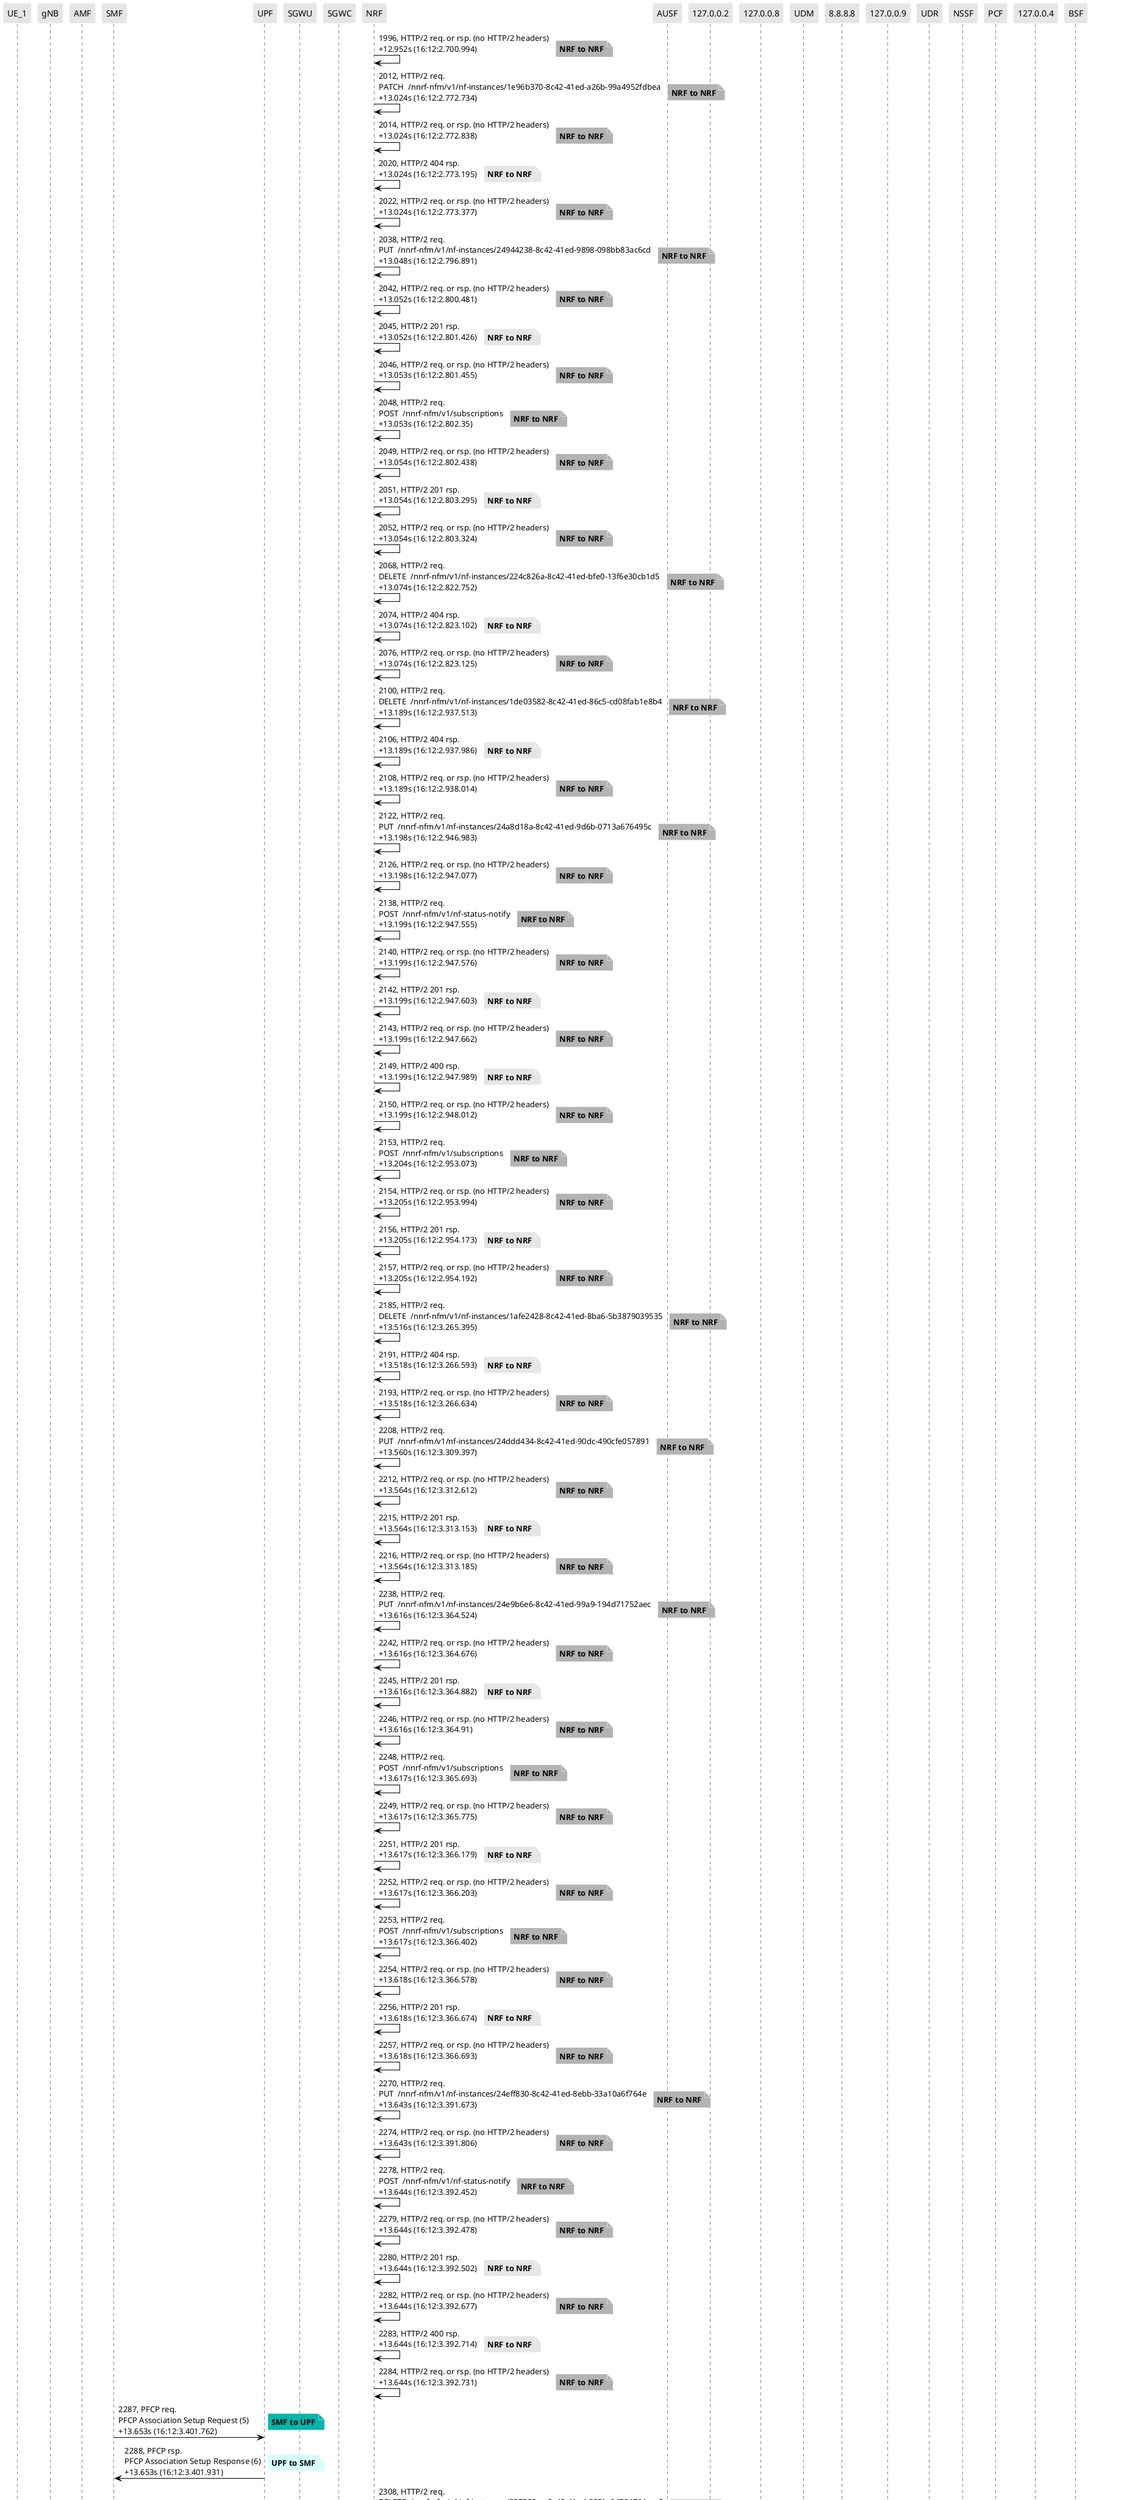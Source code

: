 @startuml
skinparam shadowing false
skinparam NoteBorderColor white
skinparam sequence {
    ArrowColor black
    LifeLineBorderColor black
    LifeLineBackgroundColor black
    ParticipantBorderColor white
    ParticipantBackgroundColor #e6e6e6
}
participant "UE_1"
participant "gNB"
participant "AMF"
participant "SMF"
participant "UPF"
participant "SGWU"
participant "SGWC"
participant "NRF"
participant "AUSF"
participant "127.0.0.2"
participant "127.0.0.8"
participant "UDM"
participant "8.8.8.8"
participant "127.0.0.9"
participant "UDR"
participant "NSSF"
participant "PCF"
participant "127.0.0.4"
participant "BSF"

"NRF" -> "NRF": 1996, HTTP/2 req. or rsp. (no HTTP/2 headers)\n+12.952s (16:12:2.700.994)

note right #b3b3b3
**NRF to NRF**
end note

"NRF" -> "NRF": 2012, HTTP/2 req.\nPATCH  /nnrf-nfm/v1/nf-instances/1e96b370-8c42-41ed-a26b-99a4952fdbea\n+13.024s (16:12:2.772.734)

note right #b3b3b3
**NRF to NRF**
end note

"NRF" -> "NRF": 2014, HTTP/2 req. or rsp. (no HTTP/2 headers)\n+13.024s (16:12:2.772.838)

note right #b3b3b3
**NRF to NRF**
end note

"NRF" -> "NRF": 2020, HTTP/2 404 rsp.\n+13.024s (16:12:2.773.195)

note right #e6e6e6
**NRF to NRF**
end note

"NRF" -> "NRF": 2022, HTTP/2 req. or rsp. (no HTTP/2 headers)\n+13.024s (16:12:2.773.377)

note right #b3b3b3
**NRF to NRF**
end note

"NRF" -> "NRF": 2038, HTTP/2 req.\nPUT  /nnrf-nfm/v1/nf-instances/24944238-8c42-41ed-9898-098bb83ac6cd\n+13.048s (16:12:2.796.891)

note right #b3b3b3
**NRF to NRF**
end note

"NRF" -> "NRF": 2042, HTTP/2 req. or rsp. (no HTTP/2 headers)\n+13.052s (16:12:2.800.481)

note right #b3b3b3
**NRF to NRF**
end note

"NRF" -> "NRF": 2045, HTTP/2 201 rsp.\n+13.052s (16:12:2.801.426)

note right #e6e6e6
**NRF to NRF**
end note

"NRF" -> "NRF": 2046, HTTP/2 req. or rsp. (no HTTP/2 headers)\n+13.053s (16:12:2.801.455)

note right #b3b3b3
**NRF to NRF**
end note

"NRF" -> "NRF": 2048, HTTP/2 req.\nPOST  /nnrf-nfm/v1/subscriptions\n+13.053s (16:12:2.802.35)

note right #b3b3b3
**NRF to NRF**
end note

"NRF" -> "NRF": 2049, HTTP/2 req. or rsp. (no HTTP/2 headers)\n+13.054s (16:12:2.802.438)

note right #b3b3b3
**NRF to NRF**
end note

"NRF" -> "NRF": 2051, HTTP/2 201 rsp.\n+13.054s (16:12:2.803.295)

note right #e6e6e6
**NRF to NRF**
end note

"NRF" -> "NRF": 2052, HTTP/2 req. or rsp. (no HTTP/2 headers)\n+13.054s (16:12:2.803.324)

note right #b3b3b3
**NRF to NRF**
end note

"NRF" -> "NRF": 2068, HTTP/2 req.\nDELETE  /nnrf-nfm/v1/nf-instances/224c826a-8c42-41ed-bfe0-13f6e30cb1d5\n+13.074s (16:12:2.822.752)

note right #b3b3b3
**NRF to NRF**
end note

"NRF" -> "NRF": 2074, HTTP/2 404 rsp.\n+13.074s (16:12:2.823.102)

note right #e6e6e6
**NRF to NRF**
end note

"NRF" -> "NRF": 2076, HTTP/2 req. or rsp. (no HTTP/2 headers)\n+13.074s (16:12:2.823.125)

note right #b3b3b3
**NRF to NRF**
end note

"NRF" -> "NRF": 2100, HTTP/2 req.\nDELETE  /nnrf-nfm/v1/nf-instances/1de03582-8c42-41ed-86c5-cd08fab1e8b4\n+13.189s (16:12:2.937.513)

note right #b3b3b3
**NRF to NRF**
end note

"NRF" -> "NRF": 2106, HTTP/2 404 rsp.\n+13.189s (16:12:2.937.986)

note right #e6e6e6
**NRF to NRF**
end note

"NRF" -> "NRF": 2108, HTTP/2 req. or rsp. (no HTTP/2 headers)\n+13.189s (16:12:2.938.014)

note right #b3b3b3
**NRF to NRF**
end note

"NRF" -> "NRF": 2122, HTTP/2 req.\nPUT  /nnrf-nfm/v1/nf-instances/24a8d18a-8c42-41ed-9d6b-0713a676495c\n+13.198s (16:12:2.946.983)

note right #b3b3b3
**NRF to NRF**
end note

"NRF" -> "NRF": 2126, HTTP/2 req. or rsp. (no HTTP/2 headers)\n+13.198s (16:12:2.947.077)

note right #b3b3b3
**NRF to NRF**
end note

"NRF" -> "NRF": 2138, HTTP/2 req.\nPOST  /nnrf-nfm/v1/nf-status-notify\n+13.199s (16:12:2.947.555)

note right #b3b3b3
**NRF to NRF**
end note

"NRF" -> "NRF": 2140, HTTP/2 req. or rsp. (no HTTP/2 headers)\n+13.199s (16:12:2.947.576)

note right #b3b3b3
**NRF to NRF**
end note

"NRF" -> "NRF": 2142, HTTP/2 201 rsp.\n+13.199s (16:12:2.947.603)

note right #e6e6e6
**NRF to NRF**
end note

"NRF" -> "NRF": 2143, HTTP/2 req. or rsp. (no HTTP/2 headers)\n+13.199s (16:12:2.947.662)

note right #b3b3b3
**NRF to NRF**
end note

"NRF" -> "NRF": 2149, HTTP/2 400 rsp.\n+13.199s (16:12:2.947.989)

note right #e6e6e6
**NRF to NRF**
end note

"NRF" -> "NRF": 2150, HTTP/2 req. or rsp. (no HTTP/2 headers)\n+13.199s (16:12:2.948.012)

note right #b3b3b3
**NRF to NRF**
end note

"NRF" -> "NRF": 2153, HTTP/2 req.\nPOST  /nnrf-nfm/v1/subscriptions\n+13.204s (16:12:2.953.073)

note right #b3b3b3
**NRF to NRF**
end note

"NRF" -> "NRF": 2154, HTTP/2 req. or rsp. (no HTTP/2 headers)\n+13.205s (16:12:2.953.994)

note right #b3b3b3
**NRF to NRF**
end note

"NRF" -> "NRF": 2156, HTTP/2 201 rsp.\n+13.205s (16:12:2.954.173)

note right #e6e6e6
**NRF to NRF**
end note

"NRF" -> "NRF": 2157, HTTP/2 req. or rsp. (no HTTP/2 headers)\n+13.205s (16:12:2.954.192)

note right #b3b3b3
**NRF to NRF**
end note

"NRF" -> "NRF": 2185, HTTP/2 req.\nDELETE  /nnrf-nfm/v1/nf-instances/1afe2428-8c42-41ed-8ba6-5b3879039535\n+13.516s (16:12:3.265.395)

note right #b3b3b3
**NRF to NRF**
end note

"NRF" -> "NRF": 2191, HTTP/2 404 rsp.\n+13.518s (16:12:3.266.593)

note right #e6e6e6
**NRF to NRF**
end note

"NRF" -> "NRF": 2193, HTTP/2 req. or rsp. (no HTTP/2 headers)\n+13.518s (16:12:3.266.634)

note right #b3b3b3
**NRF to NRF**
end note

"NRF" -> "NRF": 2208, HTTP/2 req.\nPUT  /nnrf-nfm/v1/nf-instances/24ddd434-8c42-41ed-90dc-490cfe057891\n+13.560s (16:12:3.309.397)

note right #b3b3b3
**NRF to NRF**
end note

"NRF" -> "NRF": 2212, HTTP/2 req. or rsp. (no HTTP/2 headers)\n+13.564s (16:12:3.312.612)

note right #b3b3b3
**NRF to NRF**
end note

"NRF" -> "NRF": 2215, HTTP/2 201 rsp.\n+13.564s (16:12:3.313.153)

note right #e6e6e6
**NRF to NRF**
end note

"NRF" -> "NRF": 2216, HTTP/2 req. or rsp. (no HTTP/2 headers)\n+13.564s (16:12:3.313.185)

note right #b3b3b3
**NRF to NRF**
end note

"NRF" -> "NRF": 2238, HTTP/2 req.\nPUT  /nnrf-nfm/v1/nf-instances/24e9b6e6-8c42-41ed-99a9-194d71752aec\n+13.616s (16:12:3.364.524)

note right #b3b3b3
**NRF to NRF**
end note

"NRF" -> "NRF": 2242, HTTP/2 req. or rsp. (no HTTP/2 headers)\n+13.616s (16:12:3.364.676)

note right #b3b3b3
**NRF to NRF**
end note

"NRF" -> "NRF": 2245, HTTP/2 201 rsp.\n+13.616s (16:12:3.364.882)

note right #e6e6e6
**NRF to NRF**
end note

"NRF" -> "NRF": 2246, HTTP/2 req. or rsp. (no HTTP/2 headers)\n+13.616s (16:12:3.364.91)

note right #b3b3b3
**NRF to NRF**
end note

"NRF" -> "NRF": 2248, HTTP/2 req.\nPOST  /nnrf-nfm/v1/subscriptions\n+13.617s (16:12:3.365.693)

note right #b3b3b3
**NRF to NRF**
end note

"NRF" -> "NRF": 2249, HTTP/2 req. or rsp. (no HTTP/2 headers)\n+13.617s (16:12:3.365.775)

note right #b3b3b3
**NRF to NRF**
end note

"NRF" -> "NRF": 2251, HTTP/2 201 rsp.\n+13.617s (16:12:3.366.179)

note right #e6e6e6
**NRF to NRF**
end note

"NRF" -> "NRF": 2252, HTTP/2 req. or rsp. (no HTTP/2 headers)\n+13.617s (16:12:3.366.203)

note right #b3b3b3
**NRF to NRF**
end note

"NRF" -> "NRF": 2253, HTTP/2 req.\nPOST  /nnrf-nfm/v1/subscriptions\n+13.617s (16:12:3.366.402)

note right #b3b3b3
**NRF to NRF**
end note

"NRF" -> "NRF": 2254, HTTP/2 req. or rsp. (no HTTP/2 headers)\n+13.618s (16:12:3.366.578)

note right #b3b3b3
**NRF to NRF**
end note

"NRF" -> "NRF": 2256, HTTP/2 201 rsp.\n+13.618s (16:12:3.366.674)

note right #e6e6e6
**NRF to NRF**
end note

"NRF" -> "NRF": 2257, HTTP/2 req. or rsp. (no HTTP/2 headers)\n+13.618s (16:12:3.366.693)

note right #b3b3b3
**NRF to NRF**
end note

"NRF" -> "NRF": 2270, HTTP/2 req.\nPUT  /nnrf-nfm/v1/nf-instances/24eff830-8c42-41ed-8ebb-33a10a6f764e\n+13.643s (16:12:3.391.673)

note right #b3b3b3
**NRF to NRF**
end note

"NRF" -> "NRF": 2274, HTTP/2 req. or rsp. (no HTTP/2 headers)\n+13.643s (16:12:3.391.806)

note right #b3b3b3
**NRF to NRF**
end note

"NRF" -> "NRF": 2278, HTTP/2 req.\nPOST  /nnrf-nfm/v1/nf-status-notify\n+13.644s (16:12:3.392.452)

note right #b3b3b3
**NRF to NRF**
end note

"NRF" -> "NRF": 2279, HTTP/2 req. or rsp. (no HTTP/2 headers)\n+13.644s (16:12:3.392.478)

note right #b3b3b3
**NRF to NRF**
end note

"NRF" -> "NRF": 2280, HTTP/2 201 rsp.\n+13.644s (16:12:3.392.502)

note right #e6e6e6
**NRF to NRF**
end note

"NRF" -> "NRF": 2282, HTTP/2 req. or rsp. (no HTTP/2 headers)\n+13.644s (16:12:3.392.677)

note right #b3b3b3
**NRF to NRF**
end note

"NRF" -> "NRF": 2283, HTTP/2 400 rsp.\n+13.644s (16:12:3.392.714)

note right #e6e6e6
**NRF to NRF**
end note

"NRF" -> "NRF": 2284, HTTP/2 req. or rsp. (no HTTP/2 headers)\n+13.644s (16:12:3.392.731)

note right #b3b3b3
**NRF to NRF**
end note

"SMF" -> "UPF": 2287, PFCP req.\nPFCP Association Setup Request (5)\n+13.653s (16:12:3.401.762)

note right #03B5AA
**SMF to UPF**
end note

"UPF" -> "SMF": 2288, PFCP rsp.\nPFCP Association Setup Response (6)\n+13.653s (16:12:3.401.931)

note right #D7FEFC
**UPF to SMF**
end note

"NRF" -> "NRF": 2308, HTTP/2 req.\nDELETE  /nnrf-nfm/v1/nf-instances/227253aa-8c42-41ed-805b-6d794761ecc2\n+13.661s (16:12:3.409.912)

note right #b3b3b3
**NRF to NRF**
end note

"NRF" -> "NRF": 2314, HTTP/2 404 rsp.\n+13.662s (16:12:3.410.882)

note right #e6e6e6
**NRF to NRF**
end note

"NRF" -> "NRF": 2316, HTTP/2 req. or rsp. (no HTTP/2 headers)\n+13.662s (16:12:3.410.905)

note right #b3b3b3
**NRF to NRF**
end note

"NRF" -> "NRF": 2337, HTTP/2 req.\nPUT  /nnrf-nfm/v1/nf-instances/24988348-8c42-41ed-8d27-598d027c90ee\n+13.672s (16:12:3.421.175)

note right #b3b3b3
**NRF to NRF**
end note

"NRF" -> "NRF": 2341, HTTP/2 req. or rsp. (no HTTP/2 headers)\n+13.672s (16:12:3.421.263)

note right #b3b3b3
**NRF to NRF**
end note

"NRF" -> "NRF": 2344, HTTP/2 201 rsp.\n+13.673s (16:12:3.421.436)

note right #e6e6e6
**NRF to NRF**
end note

"NRF" -> "NRF": 2345, HTTP/2 req. or rsp. (no HTTP/2 headers)\n+13.673s (16:12:3.421.466)

note right #b3b3b3
**NRF to NRF**
end note

"127.0.0.4" -> "127.0.0.9": 2347, \n+13.673s (16:12:3.422.338)

note right
**127.0.0.4 to 127.0.0.9**
end note

"127.0.0.9" -> "127.0.0.4": 2349, \n+13.674s (16:12:3.422.682)

note right
**127.0.0.9 to 127.0.0.4**
end note

"127.0.0.9" -> "127.0.0.4": 2350, \n+13.674s (16:12:3.422.816)

note right
**127.0.0.9 to 127.0.0.4**
end note

"NRF" -> "NRF": 2352, HTTP/2 req.\nPOST  /nnrf-nfm/v1/subscriptions\n+13.679s (16:12:3.428.362)

note right #b3b3b3
**NRF to NRF**
end note

"NRF" -> "NRF": 2353, HTTP/2 req. or rsp. (no HTTP/2 headers)\n+13.687s (16:12:3.436.432)

note right #b3b3b3
**NRF to NRF**
end note

"NRF" -> "NRF": 2355, HTTP/2 201 rsp.\n+13.688s (16:12:3.436.69)

note right #e6e6e6
**NRF to NRF**
end note

"NRF" -> "NRF": 2356, HTTP/2 req. or rsp. (no HTTP/2 headers)\n+13.688s (16:12:3.436.713)

note right #b3b3b3
**NRF to NRF**
end note

"NRF" -> "NRF": 2357, HTTP/2 req.\nPOST  /nnrf-nfm/v1/subscriptions\n+13.689s (16:12:3.437.865)

note right #b3b3b3
**NRF to NRF**
end note

"NRF" -> "NRF": 2358, HTTP/2 req. or rsp. (no HTTP/2 headers)\n+13.691s (16:12:3.439.624)

note right #b3b3b3
**NRF to NRF**
end note

"NRF" -> "NRF": 2360, HTTP/2 201 rsp.\n+13.691s (16:12:3.439.813)

note right #e6e6e6
**NRF to NRF**
end note

"NRF" -> "NRF": 2361, HTTP/2 req. or rsp. (no HTTP/2 headers)\n+13.691s (16:12:3.439.878)

note right #b3b3b3
**NRF to NRF**
end note

"NRF" -> "NRF": 2362, HTTP/2 req.\nPOST  /nnrf-nfm/v1/subscriptions\n+13.691s (16:12:3.440.048)

note right #b3b3b3
**NRF to NRF**
end note

"NRF" -> "NRF": 2363, HTTP/2 req. or rsp. (no HTTP/2 headers)\n+13.696s (16:12:3.444.656)

note right #b3b3b3
**NRF to NRF**
end note

"NRF" -> "NRF": 2365, HTTP/2 201 rsp.\n+13.696s (16:12:3.444.833)

note right #e6e6e6
**NRF to NRF**
end note

"NRF" -> "NRF": 2366, HTTP/2 req. or rsp. (no HTTP/2 headers)\n+13.696s (16:12:3.444.857)

note right #b3b3b3
**NRF to NRF**
end note

"127.0.0.4" -> "127.0.0.9": 2368, \n+13.696s (16:12:3.445.403)

note right
**127.0.0.4 to 127.0.0.9**
end note

"NRF" -> "NRF": 2389, HTTP/2 req.\nPUT  /nnrf-nfm/v1/nf-instances/25047cba-8c42-41ed-af13-379882efa776\n+13.772s (16:12:3.521.266)

note right #b3b3b3
**NRF to NRF**
end note

"NRF" -> "NRF": 2393, HTTP/2 req. or rsp. (no HTTP/2 headers)\n+13.772s (16:12:3.521.371)

note right #b3b3b3
**NRF to NRF**
end note

"NRF" -> "NRF": 2396, HTTP/2 req.\nPOST  /nnrf-nfm/v1/nf-status-notify\n+13.773s (16:12:3.521.714)

note right #b3b3b3
**NRF to NRF**
end note

"NRF" -> "NRF": 2397, HTTP/2 req. or rsp. (no HTTP/2 headers)\n+13.773s (16:12:3.521.738)

note right #b3b3b3
**NRF to NRF**
end note

"NRF" -> "NRF": 2398, HTTP/2 req.\nPOST  /nnrf-nfm/v1/nf-status-notify\n+13.773s (16:12:3.521.778)

note right #b3b3b3
**NRF to NRF**
end note

"NRF" -> "NRF": 2399, HTTP/2 req. or rsp. (no HTTP/2 headers)\n+13.773s (16:12:3.521.8)

note right #b3b3b3
**NRF to NRF**
end note

"NRF" -> "NRF": 2400, HTTP/2 201 rsp.\n+13.773s (16:12:3.521.829)

note right #e6e6e6
**NRF to NRF**
end note

"NRF" -> "NRF": 2402, HTTP/2 req. or rsp. (no HTTP/2 headers)\n+13.773s (16:12:3.522.082)

note right #b3b3b3
**NRF to NRF**
end note

"NRF" -> "NRF": 2403, HTTP/2 400 rsp.\n+13.773s (16:12:3.522.12)

note right #e6e6e6
**NRF to NRF**
end note

"NRF" -> "NRF": 2404, HTTP/2 req. or rsp. (no HTTP/2 headers)\n+13.773s (16:12:3.522.135)

note right #b3b3b3
**NRF to NRF**
end note

"NRF" -> "NRF": 2406, HTTP/2 400 rsp.\n+13.773s (16:12:3.522.255)

note right #e6e6e6
**NRF to NRF**
end note

"NRF" -> "NRF": 2407, HTTP/2 req. or rsp. (no HTTP/2 headers)\n+13.773s (16:12:3.522.271)

note right #b3b3b3
**NRF to NRF**
end note

"NRF" -> "NRF": 2483, HTTP/2 req.\nPATCH  /nnrf-nfm/v1/nf-instances/23a0d4cc-8c42-41ed-bf08-4305d2ff916b\n+21.562s (16:12:11.311.352)

note right #b3b3b3
**NRF to NRF**
end note

"NRF" -> "NRF": 2485, HTTP/2 req. or rsp. (no HTTP/2 headers)\n+21.562s (16:12:11.311.398)

note right #b3b3b3
**NRF to NRF**
end note

"NRF" -> "NRF": 2491, HTTP/2 404 rsp.\n+21.567s (16:12:11.316.069)

note right #e6e6e6
**NRF to NRF**
end note

"NRF" -> "NRF": 2492, HTTP/2 req. or rsp. (no HTTP/2 headers)\n+21.567s (16:12:11.316.093)

note right #b3b3b3
**NRF to NRF**
end note

"NRF" -> "NRF": 2551, HTTP/2 req.\nPATCH  /nnrf-nfm/v1/nf-instances/24944238-8c42-41ed-9898-098bb83ac6cd\n+23.072s (16:12:12.821.268)

note right #b3b3b3
**NRF to NRF**
end note

@enduml
